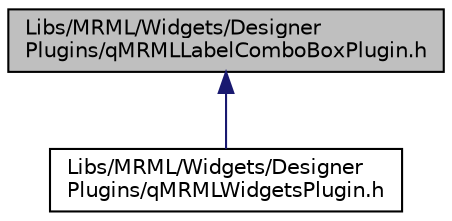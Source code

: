 digraph "Libs/MRML/Widgets/DesignerPlugins/qMRMLLabelComboBoxPlugin.h"
{
  bgcolor="transparent";
  edge [fontname="Helvetica",fontsize="10",labelfontname="Helvetica",labelfontsize="10"];
  node [fontname="Helvetica",fontsize="10",shape=record];
  Node5 [label="Libs/MRML/Widgets/Designer\lPlugins/qMRMLLabelComboBoxPlugin.h",height=0.2,width=0.4,color="black", fillcolor="grey75", style="filled", fontcolor="black"];
  Node5 -> Node6 [dir="back",color="midnightblue",fontsize="10",style="solid",fontname="Helvetica"];
  Node6 [label="Libs/MRML/Widgets/Designer\lPlugins/qMRMLWidgetsPlugin.h",height=0.2,width=0.4,color="black",URL="$qMRMLWidgetsPlugin_8h.html"];
}
